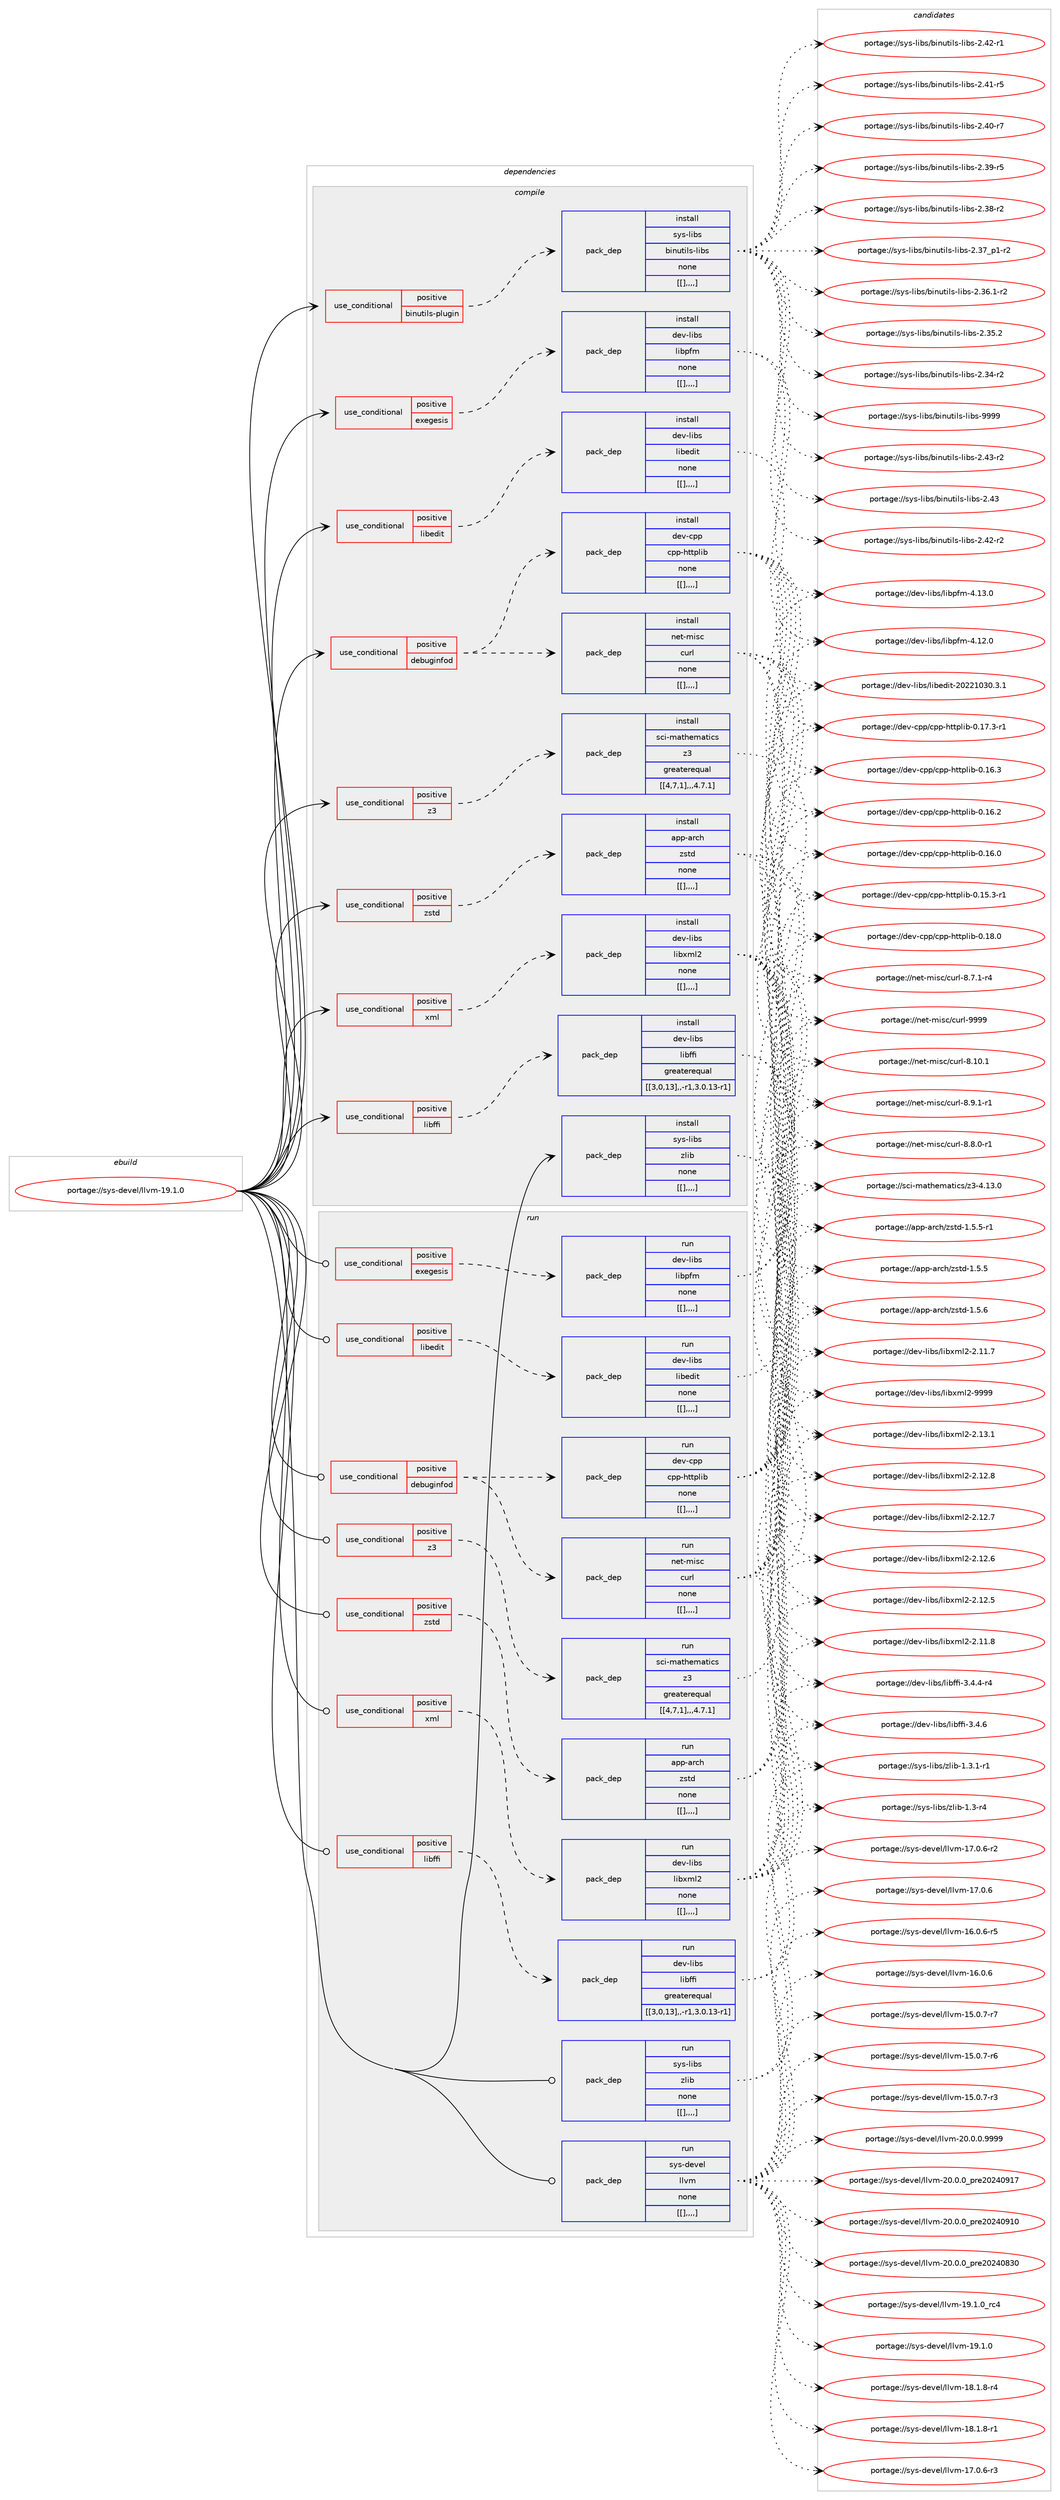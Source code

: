 digraph prolog {

# *************
# Graph options
# *************

newrank=true;
concentrate=true;
compound=true;
graph [rankdir=LR,fontname=Helvetica,fontsize=10,ranksep=1.5];#, ranksep=2.5, nodesep=0.2];
edge  [arrowhead=vee];
node  [fontname=Helvetica,fontsize=10];

# **********
# The ebuild
# **********

subgraph cluster_leftcol {
color=gray;
label=<<i>ebuild</i>>;
id [label="portage://sys-devel/llvm-19.1.0", color=red, width=4, href="../sys-devel/llvm-19.1.0.svg"];
}

# ****************
# The dependencies
# ****************

subgraph cluster_midcol {
color=gray;
label=<<i>dependencies</i>>;
subgraph cluster_compile {
fillcolor="#eeeeee";
style=filled;
label=<<i>compile</i>>;
subgraph cond120352 {
dependency447069 [label=<<TABLE BORDER="0" CELLBORDER="1" CELLSPACING="0" CELLPADDING="4"><TR><TD ROWSPAN="3" CELLPADDING="10">use_conditional</TD></TR><TR><TD>positive</TD></TR><TR><TD>binutils-plugin</TD></TR></TABLE>>, shape=none, color=red];
subgraph pack323752 {
dependency447070 [label=<<TABLE BORDER="0" CELLBORDER="1" CELLSPACING="0" CELLPADDING="4" WIDTH="220"><TR><TD ROWSPAN="6" CELLPADDING="30">pack_dep</TD></TR><TR><TD WIDTH="110">install</TD></TR><TR><TD>sys-libs</TD></TR><TR><TD>binutils-libs</TD></TR><TR><TD>none</TD></TR><TR><TD>[[],,,,]</TD></TR></TABLE>>, shape=none, color=blue];
}
dependency447069:e -> dependency447070:w [weight=20,style="dashed",arrowhead="vee"];
}
id:e -> dependency447069:w [weight=20,style="solid",arrowhead="vee"];
subgraph cond120353 {
dependency447071 [label=<<TABLE BORDER="0" CELLBORDER="1" CELLSPACING="0" CELLPADDING="4"><TR><TD ROWSPAN="3" CELLPADDING="10">use_conditional</TD></TR><TR><TD>positive</TD></TR><TR><TD>debuginfod</TD></TR></TABLE>>, shape=none, color=red];
subgraph pack323753 {
dependency447072 [label=<<TABLE BORDER="0" CELLBORDER="1" CELLSPACING="0" CELLPADDING="4" WIDTH="220"><TR><TD ROWSPAN="6" CELLPADDING="30">pack_dep</TD></TR><TR><TD WIDTH="110">install</TD></TR><TR><TD>net-misc</TD></TR><TR><TD>curl</TD></TR><TR><TD>none</TD></TR><TR><TD>[[],,,,]</TD></TR></TABLE>>, shape=none, color=blue];
}
dependency447071:e -> dependency447072:w [weight=20,style="dashed",arrowhead="vee"];
subgraph pack323754 {
dependency447073 [label=<<TABLE BORDER="0" CELLBORDER="1" CELLSPACING="0" CELLPADDING="4" WIDTH="220"><TR><TD ROWSPAN="6" CELLPADDING="30">pack_dep</TD></TR><TR><TD WIDTH="110">install</TD></TR><TR><TD>dev-cpp</TD></TR><TR><TD>cpp-httplib</TD></TR><TR><TD>none</TD></TR><TR><TD>[[],,,,]</TD></TR></TABLE>>, shape=none, color=blue];
}
dependency447071:e -> dependency447073:w [weight=20,style="dashed",arrowhead="vee"];
}
id:e -> dependency447071:w [weight=20,style="solid",arrowhead="vee"];
subgraph cond120354 {
dependency447074 [label=<<TABLE BORDER="0" CELLBORDER="1" CELLSPACING="0" CELLPADDING="4"><TR><TD ROWSPAN="3" CELLPADDING="10">use_conditional</TD></TR><TR><TD>positive</TD></TR><TR><TD>exegesis</TD></TR></TABLE>>, shape=none, color=red];
subgraph pack323755 {
dependency447075 [label=<<TABLE BORDER="0" CELLBORDER="1" CELLSPACING="0" CELLPADDING="4" WIDTH="220"><TR><TD ROWSPAN="6" CELLPADDING="30">pack_dep</TD></TR><TR><TD WIDTH="110">install</TD></TR><TR><TD>dev-libs</TD></TR><TR><TD>libpfm</TD></TR><TR><TD>none</TD></TR><TR><TD>[[],,,,]</TD></TR></TABLE>>, shape=none, color=blue];
}
dependency447074:e -> dependency447075:w [weight=20,style="dashed",arrowhead="vee"];
}
id:e -> dependency447074:w [weight=20,style="solid",arrowhead="vee"];
subgraph cond120355 {
dependency447076 [label=<<TABLE BORDER="0" CELLBORDER="1" CELLSPACING="0" CELLPADDING="4"><TR><TD ROWSPAN="3" CELLPADDING="10">use_conditional</TD></TR><TR><TD>positive</TD></TR><TR><TD>libedit</TD></TR></TABLE>>, shape=none, color=red];
subgraph pack323756 {
dependency447077 [label=<<TABLE BORDER="0" CELLBORDER="1" CELLSPACING="0" CELLPADDING="4" WIDTH="220"><TR><TD ROWSPAN="6" CELLPADDING="30">pack_dep</TD></TR><TR><TD WIDTH="110">install</TD></TR><TR><TD>dev-libs</TD></TR><TR><TD>libedit</TD></TR><TR><TD>none</TD></TR><TR><TD>[[],,,,]</TD></TR></TABLE>>, shape=none, color=blue];
}
dependency447076:e -> dependency447077:w [weight=20,style="dashed",arrowhead="vee"];
}
id:e -> dependency447076:w [weight=20,style="solid",arrowhead="vee"];
subgraph cond120356 {
dependency447078 [label=<<TABLE BORDER="0" CELLBORDER="1" CELLSPACING="0" CELLPADDING="4"><TR><TD ROWSPAN="3" CELLPADDING="10">use_conditional</TD></TR><TR><TD>positive</TD></TR><TR><TD>libffi</TD></TR></TABLE>>, shape=none, color=red];
subgraph pack323757 {
dependency447079 [label=<<TABLE BORDER="0" CELLBORDER="1" CELLSPACING="0" CELLPADDING="4" WIDTH="220"><TR><TD ROWSPAN="6" CELLPADDING="30">pack_dep</TD></TR><TR><TD WIDTH="110">install</TD></TR><TR><TD>dev-libs</TD></TR><TR><TD>libffi</TD></TR><TR><TD>greaterequal</TD></TR><TR><TD>[[3,0,13],,-r1,3.0.13-r1]</TD></TR></TABLE>>, shape=none, color=blue];
}
dependency447078:e -> dependency447079:w [weight=20,style="dashed",arrowhead="vee"];
}
id:e -> dependency447078:w [weight=20,style="solid",arrowhead="vee"];
subgraph cond120357 {
dependency447080 [label=<<TABLE BORDER="0" CELLBORDER="1" CELLSPACING="0" CELLPADDING="4"><TR><TD ROWSPAN="3" CELLPADDING="10">use_conditional</TD></TR><TR><TD>positive</TD></TR><TR><TD>xml</TD></TR></TABLE>>, shape=none, color=red];
subgraph pack323758 {
dependency447081 [label=<<TABLE BORDER="0" CELLBORDER="1" CELLSPACING="0" CELLPADDING="4" WIDTH="220"><TR><TD ROWSPAN="6" CELLPADDING="30">pack_dep</TD></TR><TR><TD WIDTH="110">install</TD></TR><TR><TD>dev-libs</TD></TR><TR><TD>libxml2</TD></TR><TR><TD>none</TD></TR><TR><TD>[[],,,,]</TD></TR></TABLE>>, shape=none, color=blue];
}
dependency447080:e -> dependency447081:w [weight=20,style="dashed",arrowhead="vee"];
}
id:e -> dependency447080:w [weight=20,style="solid",arrowhead="vee"];
subgraph cond120358 {
dependency447082 [label=<<TABLE BORDER="0" CELLBORDER="1" CELLSPACING="0" CELLPADDING="4"><TR><TD ROWSPAN="3" CELLPADDING="10">use_conditional</TD></TR><TR><TD>positive</TD></TR><TR><TD>z3</TD></TR></TABLE>>, shape=none, color=red];
subgraph pack323759 {
dependency447083 [label=<<TABLE BORDER="0" CELLBORDER="1" CELLSPACING="0" CELLPADDING="4" WIDTH="220"><TR><TD ROWSPAN="6" CELLPADDING="30">pack_dep</TD></TR><TR><TD WIDTH="110">install</TD></TR><TR><TD>sci-mathematics</TD></TR><TR><TD>z3</TD></TR><TR><TD>greaterequal</TD></TR><TR><TD>[[4,7,1],,,4.7.1]</TD></TR></TABLE>>, shape=none, color=blue];
}
dependency447082:e -> dependency447083:w [weight=20,style="dashed",arrowhead="vee"];
}
id:e -> dependency447082:w [weight=20,style="solid",arrowhead="vee"];
subgraph cond120359 {
dependency447084 [label=<<TABLE BORDER="0" CELLBORDER="1" CELLSPACING="0" CELLPADDING="4"><TR><TD ROWSPAN="3" CELLPADDING="10">use_conditional</TD></TR><TR><TD>positive</TD></TR><TR><TD>zstd</TD></TR></TABLE>>, shape=none, color=red];
subgraph pack323760 {
dependency447085 [label=<<TABLE BORDER="0" CELLBORDER="1" CELLSPACING="0" CELLPADDING="4" WIDTH="220"><TR><TD ROWSPAN="6" CELLPADDING="30">pack_dep</TD></TR><TR><TD WIDTH="110">install</TD></TR><TR><TD>app-arch</TD></TR><TR><TD>zstd</TD></TR><TR><TD>none</TD></TR><TR><TD>[[],,,,]</TD></TR></TABLE>>, shape=none, color=blue];
}
dependency447084:e -> dependency447085:w [weight=20,style="dashed",arrowhead="vee"];
}
id:e -> dependency447084:w [weight=20,style="solid",arrowhead="vee"];
subgraph pack323761 {
dependency447086 [label=<<TABLE BORDER="0" CELLBORDER="1" CELLSPACING="0" CELLPADDING="4" WIDTH="220"><TR><TD ROWSPAN="6" CELLPADDING="30">pack_dep</TD></TR><TR><TD WIDTH="110">install</TD></TR><TR><TD>sys-libs</TD></TR><TR><TD>zlib</TD></TR><TR><TD>none</TD></TR><TR><TD>[[],,,,]</TD></TR></TABLE>>, shape=none, color=blue];
}
id:e -> dependency447086:w [weight=20,style="solid",arrowhead="vee"];
}
subgraph cluster_compileandrun {
fillcolor="#eeeeee";
style=filled;
label=<<i>compile and run</i>>;
}
subgraph cluster_run {
fillcolor="#eeeeee";
style=filled;
label=<<i>run</i>>;
subgraph cond120360 {
dependency447087 [label=<<TABLE BORDER="0" CELLBORDER="1" CELLSPACING="0" CELLPADDING="4"><TR><TD ROWSPAN="3" CELLPADDING="10">use_conditional</TD></TR><TR><TD>positive</TD></TR><TR><TD>debuginfod</TD></TR></TABLE>>, shape=none, color=red];
subgraph pack323762 {
dependency447088 [label=<<TABLE BORDER="0" CELLBORDER="1" CELLSPACING="0" CELLPADDING="4" WIDTH="220"><TR><TD ROWSPAN="6" CELLPADDING="30">pack_dep</TD></TR><TR><TD WIDTH="110">run</TD></TR><TR><TD>net-misc</TD></TR><TR><TD>curl</TD></TR><TR><TD>none</TD></TR><TR><TD>[[],,,,]</TD></TR></TABLE>>, shape=none, color=blue];
}
dependency447087:e -> dependency447088:w [weight=20,style="dashed",arrowhead="vee"];
subgraph pack323763 {
dependency447089 [label=<<TABLE BORDER="0" CELLBORDER="1" CELLSPACING="0" CELLPADDING="4" WIDTH="220"><TR><TD ROWSPAN="6" CELLPADDING="30">pack_dep</TD></TR><TR><TD WIDTH="110">run</TD></TR><TR><TD>dev-cpp</TD></TR><TR><TD>cpp-httplib</TD></TR><TR><TD>none</TD></TR><TR><TD>[[],,,,]</TD></TR></TABLE>>, shape=none, color=blue];
}
dependency447087:e -> dependency447089:w [weight=20,style="dashed",arrowhead="vee"];
}
id:e -> dependency447087:w [weight=20,style="solid",arrowhead="odot"];
subgraph cond120361 {
dependency447090 [label=<<TABLE BORDER="0" CELLBORDER="1" CELLSPACING="0" CELLPADDING="4"><TR><TD ROWSPAN="3" CELLPADDING="10">use_conditional</TD></TR><TR><TD>positive</TD></TR><TR><TD>exegesis</TD></TR></TABLE>>, shape=none, color=red];
subgraph pack323764 {
dependency447091 [label=<<TABLE BORDER="0" CELLBORDER="1" CELLSPACING="0" CELLPADDING="4" WIDTH="220"><TR><TD ROWSPAN="6" CELLPADDING="30">pack_dep</TD></TR><TR><TD WIDTH="110">run</TD></TR><TR><TD>dev-libs</TD></TR><TR><TD>libpfm</TD></TR><TR><TD>none</TD></TR><TR><TD>[[],,,,]</TD></TR></TABLE>>, shape=none, color=blue];
}
dependency447090:e -> dependency447091:w [weight=20,style="dashed",arrowhead="vee"];
}
id:e -> dependency447090:w [weight=20,style="solid",arrowhead="odot"];
subgraph cond120362 {
dependency447092 [label=<<TABLE BORDER="0" CELLBORDER="1" CELLSPACING="0" CELLPADDING="4"><TR><TD ROWSPAN="3" CELLPADDING="10">use_conditional</TD></TR><TR><TD>positive</TD></TR><TR><TD>libedit</TD></TR></TABLE>>, shape=none, color=red];
subgraph pack323765 {
dependency447093 [label=<<TABLE BORDER="0" CELLBORDER="1" CELLSPACING="0" CELLPADDING="4" WIDTH="220"><TR><TD ROWSPAN="6" CELLPADDING="30">pack_dep</TD></TR><TR><TD WIDTH="110">run</TD></TR><TR><TD>dev-libs</TD></TR><TR><TD>libedit</TD></TR><TR><TD>none</TD></TR><TR><TD>[[],,,,]</TD></TR></TABLE>>, shape=none, color=blue];
}
dependency447092:e -> dependency447093:w [weight=20,style="dashed",arrowhead="vee"];
}
id:e -> dependency447092:w [weight=20,style="solid",arrowhead="odot"];
subgraph cond120363 {
dependency447094 [label=<<TABLE BORDER="0" CELLBORDER="1" CELLSPACING="0" CELLPADDING="4"><TR><TD ROWSPAN="3" CELLPADDING="10">use_conditional</TD></TR><TR><TD>positive</TD></TR><TR><TD>libffi</TD></TR></TABLE>>, shape=none, color=red];
subgraph pack323766 {
dependency447095 [label=<<TABLE BORDER="0" CELLBORDER="1" CELLSPACING="0" CELLPADDING="4" WIDTH="220"><TR><TD ROWSPAN="6" CELLPADDING="30">pack_dep</TD></TR><TR><TD WIDTH="110">run</TD></TR><TR><TD>dev-libs</TD></TR><TR><TD>libffi</TD></TR><TR><TD>greaterequal</TD></TR><TR><TD>[[3,0,13],,-r1,3.0.13-r1]</TD></TR></TABLE>>, shape=none, color=blue];
}
dependency447094:e -> dependency447095:w [weight=20,style="dashed",arrowhead="vee"];
}
id:e -> dependency447094:w [weight=20,style="solid",arrowhead="odot"];
subgraph cond120364 {
dependency447096 [label=<<TABLE BORDER="0" CELLBORDER="1" CELLSPACING="0" CELLPADDING="4"><TR><TD ROWSPAN="3" CELLPADDING="10">use_conditional</TD></TR><TR><TD>positive</TD></TR><TR><TD>xml</TD></TR></TABLE>>, shape=none, color=red];
subgraph pack323767 {
dependency447097 [label=<<TABLE BORDER="0" CELLBORDER="1" CELLSPACING="0" CELLPADDING="4" WIDTH="220"><TR><TD ROWSPAN="6" CELLPADDING="30">pack_dep</TD></TR><TR><TD WIDTH="110">run</TD></TR><TR><TD>dev-libs</TD></TR><TR><TD>libxml2</TD></TR><TR><TD>none</TD></TR><TR><TD>[[],,,,]</TD></TR></TABLE>>, shape=none, color=blue];
}
dependency447096:e -> dependency447097:w [weight=20,style="dashed",arrowhead="vee"];
}
id:e -> dependency447096:w [weight=20,style="solid",arrowhead="odot"];
subgraph cond120365 {
dependency447098 [label=<<TABLE BORDER="0" CELLBORDER="1" CELLSPACING="0" CELLPADDING="4"><TR><TD ROWSPAN="3" CELLPADDING="10">use_conditional</TD></TR><TR><TD>positive</TD></TR><TR><TD>z3</TD></TR></TABLE>>, shape=none, color=red];
subgraph pack323768 {
dependency447099 [label=<<TABLE BORDER="0" CELLBORDER="1" CELLSPACING="0" CELLPADDING="4" WIDTH="220"><TR><TD ROWSPAN="6" CELLPADDING="30">pack_dep</TD></TR><TR><TD WIDTH="110">run</TD></TR><TR><TD>sci-mathematics</TD></TR><TR><TD>z3</TD></TR><TR><TD>greaterequal</TD></TR><TR><TD>[[4,7,1],,,4.7.1]</TD></TR></TABLE>>, shape=none, color=blue];
}
dependency447098:e -> dependency447099:w [weight=20,style="dashed",arrowhead="vee"];
}
id:e -> dependency447098:w [weight=20,style="solid",arrowhead="odot"];
subgraph cond120366 {
dependency447100 [label=<<TABLE BORDER="0" CELLBORDER="1" CELLSPACING="0" CELLPADDING="4"><TR><TD ROWSPAN="3" CELLPADDING="10">use_conditional</TD></TR><TR><TD>positive</TD></TR><TR><TD>zstd</TD></TR></TABLE>>, shape=none, color=red];
subgraph pack323769 {
dependency447101 [label=<<TABLE BORDER="0" CELLBORDER="1" CELLSPACING="0" CELLPADDING="4" WIDTH="220"><TR><TD ROWSPAN="6" CELLPADDING="30">pack_dep</TD></TR><TR><TD WIDTH="110">run</TD></TR><TR><TD>app-arch</TD></TR><TR><TD>zstd</TD></TR><TR><TD>none</TD></TR><TR><TD>[[],,,,]</TD></TR></TABLE>>, shape=none, color=blue];
}
dependency447100:e -> dependency447101:w [weight=20,style="dashed",arrowhead="vee"];
}
id:e -> dependency447100:w [weight=20,style="solid",arrowhead="odot"];
subgraph pack323770 {
dependency447102 [label=<<TABLE BORDER="0" CELLBORDER="1" CELLSPACING="0" CELLPADDING="4" WIDTH="220"><TR><TD ROWSPAN="6" CELLPADDING="30">pack_dep</TD></TR><TR><TD WIDTH="110">run</TD></TR><TR><TD>sys-libs</TD></TR><TR><TD>zlib</TD></TR><TR><TD>none</TD></TR><TR><TD>[[],,,,]</TD></TR></TABLE>>, shape=none, color=blue];
}
id:e -> dependency447102:w [weight=20,style="solid",arrowhead="odot"];
subgraph pack323771 {
dependency447103 [label=<<TABLE BORDER="0" CELLBORDER="1" CELLSPACING="0" CELLPADDING="4" WIDTH="220"><TR><TD ROWSPAN="6" CELLPADDING="30">pack_dep</TD></TR><TR><TD WIDTH="110">run</TD></TR><TR><TD>sys-devel</TD></TR><TR><TD>llvm</TD></TR><TR><TD>none</TD></TR><TR><TD>[[],,,,]</TD></TR></TABLE>>, shape=none, color=blue];
}
id:e -> dependency447103:w [weight=20,style="solid",arrowhead="odot"];
}
}

# **************
# The candidates
# **************

subgraph cluster_choices {
rank=same;
color=gray;
label=<<i>candidates</i>>;

subgraph choice323752 {
color=black;
nodesep=1;
choice1151211154510810598115479810511011711610510811545108105981154557575757 [label="portage://sys-libs/binutils-libs-9999", color=red, width=4,href="../sys-libs/binutils-libs-9999.svg"];
choice11512111545108105981154798105110117116105108115451081059811545504652514511450 [label="portage://sys-libs/binutils-libs-2.43-r2", color=red, width=4,href="../sys-libs/binutils-libs-2.43-r2.svg"];
choice1151211154510810598115479810511011711610510811545108105981154550465251 [label="portage://sys-libs/binutils-libs-2.43", color=red, width=4,href="../sys-libs/binutils-libs-2.43.svg"];
choice11512111545108105981154798105110117116105108115451081059811545504652504511450 [label="portage://sys-libs/binutils-libs-2.42-r2", color=red, width=4,href="../sys-libs/binutils-libs-2.42-r2.svg"];
choice11512111545108105981154798105110117116105108115451081059811545504652504511449 [label="portage://sys-libs/binutils-libs-2.42-r1", color=red, width=4,href="../sys-libs/binutils-libs-2.42-r1.svg"];
choice11512111545108105981154798105110117116105108115451081059811545504652494511453 [label="portage://sys-libs/binutils-libs-2.41-r5", color=red, width=4,href="../sys-libs/binutils-libs-2.41-r5.svg"];
choice11512111545108105981154798105110117116105108115451081059811545504652484511455 [label="portage://sys-libs/binutils-libs-2.40-r7", color=red, width=4,href="../sys-libs/binutils-libs-2.40-r7.svg"];
choice11512111545108105981154798105110117116105108115451081059811545504651574511453 [label="portage://sys-libs/binutils-libs-2.39-r5", color=red, width=4,href="../sys-libs/binutils-libs-2.39-r5.svg"];
choice11512111545108105981154798105110117116105108115451081059811545504651564511450 [label="portage://sys-libs/binutils-libs-2.38-r2", color=red, width=4,href="../sys-libs/binutils-libs-2.38-r2.svg"];
choice115121115451081059811547981051101171161051081154510810598115455046515595112494511450 [label="portage://sys-libs/binutils-libs-2.37_p1-r2", color=red, width=4,href="../sys-libs/binutils-libs-2.37_p1-r2.svg"];
choice115121115451081059811547981051101171161051081154510810598115455046515446494511450 [label="portage://sys-libs/binutils-libs-2.36.1-r2", color=red, width=4,href="../sys-libs/binutils-libs-2.36.1-r2.svg"];
choice11512111545108105981154798105110117116105108115451081059811545504651534650 [label="portage://sys-libs/binutils-libs-2.35.2", color=red, width=4,href="../sys-libs/binutils-libs-2.35.2.svg"];
choice11512111545108105981154798105110117116105108115451081059811545504651524511450 [label="portage://sys-libs/binutils-libs-2.34-r2", color=red, width=4,href="../sys-libs/binutils-libs-2.34-r2.svg"];
dependency447070:e -> choice1151211154510810598115479810511011711610510811545108105981154557575757:w [style=dotted,weight="100"];
dependency447070:e -> choice11512111545108105981154798105110117116105108115451081059811545504652514511450:w [style=dotted,weight="100"];
dependency447070:e -> choice1151211154510810598115479810511011711610510811545108105981154550465251:w [style=dotted,weight="100"];
dependency447070:e -> choice11512111545108105981154798105110117116105108115451081059811545504652504511450:w [style=dotted,weight="100"];
dependency447070:e -> choice11512111545108105981154798105110117116105108115451081059811545504652504511449:w [style=dotted,weight="100"];
dependency447070:e -> choice11512111545108105981154798105110117116105108115451081059811545504652494511453:w [style=dotted,weight="100"];
dependency447070:e -> choice11512111545108105981154798105110117116105108115451081059811545504652484511455:w [style=dotted,weight="100"];
dependency447070:e -> choice11512111545108105981154798105110117116105108115451081059811545504651574511453:w [style=dotted,weight="100"];
dependency447070:e -> choice11512111545108105981154798105110117116105108115451081059811545504651564511450:w [style=dotted,weight="100"];
dependency447070:e -> choice115121115451081059811547981051101171161051081154510810598115455046515595112494511450:w [style=dotted,weight="100"];
dependency447070:e -> choice115121115451081059811547981051101171161051081154510810598115455046515446494511450:w [style=dotted,weight="100"];
dependency447070:e -> choice11512111545108105981154798105110117116105108115451081059811545504651534650:w [style=dotted,weight="100"];
dependency447070:e -> choice11512111545108105981154798105110117116105108115451081059811545504651524511450:w [style=dotted,weight="100"];
}
subgraph choice323753 {
color=black;
nodesep=1;
choice110101116451091051159947991171141084557575757 [label="portage://net-misc/curl-9999", color=red, width=4,href="../net-misc/curl-9999.svg"];
choice1101011164510910511599479911711410845564649484649 [label="portage://net-misc/curl-8.10.1", color=red, width=4,href="../net-misc/curl-8.10.1.svg"];
choice110101116451091051159947991171141084556465746494511449 [label="portage://net-misc/curl-8.9.1-r1", color=red, width=4,href="../net-misc/curl-8.9.1-r1.svg"];
choice110101116451091051159947991171141084556465646484511449 [label="portage://net-misc/curl-8.8.0-r1", color=red, width=4,href="../net-misc/curl-8.8.0-r1.svg"];
choice110101116451091051159947991171141084556465546494511452 [label="portage://net-misc/curl-8.7.1-r4", color=red, width=4,href="../net-misc/curl-8.7.1-r4.svg"];
dependency447072:e -> choice110101116451091051159947991171141084557575757:w [style=dotted,weight="100"];
dependency447072:e -> choice1101011164510910511599479911711410845564649484649:w [style=dotted,weight="100"];
dependency447072:e -> choice110101116451091051159947991171141084556465746494511449:w [style=dotted,weight="100"];
dependency447072:e -> choice110101116451091051159947991171141084556465646484511449:w [style=dotted,weight="100"];
dependency447072:e -> choice110101116451091051159947991171141084556465546494511452:w [style=dotted,weight="100"];
}
subgraph choice323754 {
color=black;
nodesep=1;
choice10010111845991121124799112112451041161161121081059845484649564648 [label="portage://dev-cpp/cpp-httplib-0.18.0", color=red, width=4,href="../dev-cpp/cpp-httplib-0.18.0.svg"];
choice100101118459911211247991121124510411611611210810598454846495546514511449 [label="portage://dev-cpp/cpp-httplib-0.17.3-r1", color=red, width=4,href="../dev-cpp/cpp-httplib-0.17.3-r1.svg"];
choice10010111845991121124799112112451041161161121081059845484649544651 [label="portage://dev-cpp/cpp-httplib-0.16.3", color=red, width=4,href="../dev-cpp/cpp-httplib-0.16.3.svg"];
choice10010111845991121124799112112451041161161121081059845484649544650 [label="portage://dev-cpp/cpp-httplib-0.16.2", color=red, width=4,href="../dev-cpp/cpp-httplib-0.16.2.svg"];
choice10010111845991121124799112112451041161161121081059845484649544648 [label="portage://dev-cpp/cpp-httplib-0.16.0", color=red, width=4,href="../dev-cpp/cpp-httplib-0.16.0.svg"];
choice100101118459911211247991121124510411611611210810598454846495346514511449 [label="portage://dev-cpp/cpp-httplib-0.15.3-r1", color=red, width=4,href="../dev-cpp/cpp-httplib-0.15.3-r1.svg"];
dependency447073:e -> choice10010111845991121124799112112451041161161121081059845484649564648:w [style=dotted,weight="100"];
dependency447073:e -> choice100101118459911211247991121124510411611611210810598454846495546514511449:w [style=dotted,weight="100"];
dependency447073:e -> choice10010111845991121124799112112451041161161121081059845484649544651:w [style=dotted,weight="100"];
dependency447073:e -> choice10010111845991121124799112112451041161161121081059845484649544650:w [style=dotted,weight="100"];
dependency447073:e -> choice10010111845991121124799112112451041161161121081059845484649544648:w [style=dotted,weight="100"];
dependency447073:e -> choice100101118459911211247991121124510411611611210810598454846495346514511449:w [style=dotted,weight="100"];
}
subgraph choice323755 {
color=black;
nodesep=1;
choice1001011184510810598115471081059811210210945524649514648 [label="portage://dev-libs/libpfm-4.13.0", color=red, width=4,href="../dev-libs/libpfm-4.13.0.svg"];
choice1001011184510810598115471081059811210210945524649504648 [label="portage://dev-libs/libpfm-4.12.0", color=red, width=4,href="../dev-libs/libpfm-4.12.0.svg"];
dependency447075:e -> choice1001011184510810598115471081059811210210945524649514648:w [style=dotted,weight="100"];
dependency447075:e -> choice1001011184510810598115471081059811210210945524649504648:w [style=dotted,weight="100"];
}
subgraph choice323756 {
color=black;
nodesep=1;
choice1001011184510810598115471081059810110010511645504850504948514846514649 [label="portage://dev-libs/libedit-20221030.3.1", color=red, width=4,href="../dev-libs/libedit-20221030.3.1.svg"];
dependency447077:e -> choice1001011184510810598115471081059810110010511645504850504948514846514649:w [style=dotted,weight="100"];
}
subgraph choice323757 {
color=black;
nodesep=1;
choice10010111845108105981154710810598102102105455146524654 [label="portage://dev-libs/libffi-3.4.6", color=red, width=4,href="../dev-libs/libffi-3.4.6.svg"];
choice100101118451081059811547108105981021021054551465246524511452 [label="portage://dev-libs/libffi-3.4.4-r4", color=red, width=4,href="../dev-libs/libffi-3.4.4-r4.svg"];
dependency447079:e -> choice10010111845108105981154710810598102102105455146524654:w [style=dotted,weight="100"];
dependency447079:e -> choice100101118451081059811547108105981021021054551465246524511452:w [style=dotted,weight="100"];
}
subgraph choice323758 {
color=black;
nodesep=1;
choice10010111845108105981154710810598120109108504557575757 [label="portage://dev-libs/libxml2-9999", color=red, width=4,href="../dev-libs/libxml2-9999.svg"];
choice100101118451081059811547108105981201091085045504649514649 [label="portage://dev-libs/libxml2-2.13.1", color=red, width=4,href="../dev-libs/libxml2-2.13.1.svg"];
choice100101118451081059811547108105981201091085045504649504656 [label="portage://dev-libs/libxml2-2.12.8", color=red, width=4,href="../dev-libs/libxml2-2.12.8.svg"];
choice100101118451081059811547108105981201091085045504649504655 [label="portage://dev-libs/libxml2-2.12.7", color=red, width=4,href="../dev-libs/libxml2-2.12.7.svg"];
choice100101118451081059811547108105981201091085045504649504654 [label="portage://dev-libs/libxml2-2.12.6", color=red, width=4,href="../dev-libs/libxml2-2.12.6.svg"];
choice100101118451081059811547108105981201091085045504649504653 [label="portage://dev-libs/libxml2-2.12.5", color=red, width=4,href="../dev-libs/libxml2-2.12.5.svg"];
choice100101118451081059811547108105981201091085045504649494656 [label="portage://dev-libs/libxml2-2.11.8", color=red, width=4,href="../dev-libs/libxml2-2.11.8.svg"];
choice100101118451081059811547108105981201091085045504649494655 [label="portage://dev-libs/libxml2-2.11.7", color=red, width=4,href="../dev-libs/libxml2-2.11.7.svg"];
dependency447081:e -> choice10010111845108105981154710810598120109108504557575757:w [style=dotted,weight="100"];
dependency447081:e -> choice100101118451081059811547108105981201091085045504649514649:w [style=dotted,weight="100"];
dependency447081:e -> choice100101118451081059811547108105981201091085045504649504656:w [style=dotted,weight="100"];
dependency447081:e -> choice100101118451081059811547108105981201091085045504649504655:w [style=dotted,weight="100"];
dependency447081:e -> choice100101118451081059811547108105981201091085045504649504654:w [style=dotted,weight="100"];
dependency447081:e -> choice100101118451081059811547108105981201091085045504649504653:w [style=dotted,weight="100"];
dependency447081:e -> choice100101118451081059811547108105981201091085045504649494656:w [style=dotted,weight="100"];
dependency447081:e -> choice100101118451081059811547108105981201091085045504649494655:w [style=dotted,weight="100"];
}
subgraph choice323759 {
color=black;
nodesep=1;
choice1159910545109971161041011099711610599115471225145524649514648 [label="portage://sci-mathematics/z3-4.13.0", color=red, width=4,href="../sci-mathematics/z3-4.13.0.svg"];
dependency447083:e -> choice1159910545109971161041011099711610599115471225145524649514648:w [style=dotted,weight="100"];
}
subgraph choice323760 {
color=black;
nodesep=1;
choice9711211245971149910447122115116100454946534654 [label="portage://app-arch/zstd-1.5.6", color=red, width=4,href="../app-arch/zstd-1.5.6.svg"];
choice97112112459711499104471221151161004549465346534511449 [label="portage://app-arch/zstd-1.5.5-r1", color=red, width=4,href="../app-arch/zstd-1.5.5-r1.svg"];
choice9711211245971149910447122115116100454946534653 [label="portage://app-arch/zstd-1.5.5", color=red, width=4,href="../app-arch/zstd-1.5.5.svg"];
dependency447085:e -> choice9711211245971149910447122115116100454946534654:w [style=dotted,weight="100"];
dependency447085:e -> choice97112112459711499104471221151161004549465346534511449:w [style=dotted,weight="100"];
dependency447085:e -> choice9711211245971149910447122115116100454946534653:w [style=dotted,weight="100"];
}
subgraph choice323761 {
color=black;
nodesep=1;
choice115121115451081059811547122108105984549465146494511449 [label="portage://sys-libs/zlib-1.3.1-r1", color=red, width=4,href="../sys-libs/zlib-1.3.1-r1.svg"];
choice11512111545108105981154712210810598454946514511452 [label="portage://sys-libs/zlib-1.3-r4", color=red, width=4,href="../sys-libs/zlib-1.3-r4.svg"];
dependency447086:e -> choice115121115451081059811547122108105984549465146494511449:w [style=dotted,weight="100"];
dependency447086:e -> choice11512111545108105981154712210810598454946514511452:w [style=dotted,weight="100"];
}
subgraph choice323762 {
color=black;
nodesep=1;
choice110101116451091051159947991171141084557575757 [label="portage://net-misc/curl-9999", color=red, width=4,href="../net-misc/curl-9999.svg"];
choice1101011164510910511599479911711410845564649484649 [label="portage://net-misc/curl-8.10.1", color=red, width=4,href="../net-misc/curl-8.10.1.svg"];
choice110101116451091051159947991171141084556465746494511449 [label="portage://net-misc/curl-8.9.1-r1", color=red, width=4,href="../net-misc/curl-8.9.1-r1.svg"];
choice110101116451091051159947991171141084556465646484511449 [label="portage://net-misc/curl-8.8.0-r1", color=red, width=4,href="../net-misc/curl-8.8.0-r1.svg"];
choice110101116451091051159947991171141084556465546494511452 [label="portage://net-misc/curl-8.7.1-r4", color=red, width=4,href="../net-misc/curl-8.7.1-r4.svg"];
dependency447088:e -> choice110101116451091051159947991171141084557575757:w [style=dotted,weight="100"];
dependency447088:e -> choice1101011164510910511599479911711410845564649484649:w [style=dotted,weight="100"];
dependency447088:e -> choice110101116451091051159947991171141084556465746494511449:w [style=dotted,weight="100"];
dependency447088:e -> choice110101116451091051159947991171141084556465646484511449:w [style=dotted,weight="100"];
dependency447088:e -> choice110101116451091051159947991171141084556465546494511452:w [style=dotted,weight="100"];
}
subgraph choice323763 {
color=black;
nodesep=1;
choice10010111845991121124799112112451041161161121081059845484649564648 [label="portage://dev-cpp/cpp-httplib-0.18.0", color=red, width=4,href="../dev-cpp/cpp-httplib-0.18.0.svg"];
choice100101118459911211247991121124510411611611210810598454846495546514511449 [label="portage://dev-cpp/cpp-httplib-0.17.3-r1", color=red, width=4,href="../dev-cpp/cpp-httplib-0.17.3-r1.svg"];
choice10010111845991121124799112112451041161161121081059845484649544651 [label="portage://dev-cpp/cpp-httplib-0.16.3", color=red, width=4,href="../dev-cpp/cpp-httplib-0.16.3.svg"];
choice10010111845991121124799112112451041161161121081059845484649544650 [label="portage://dev-cpp/cpp-httplib-0.16.2", color=red, width=4,href="../dev-cpp/cpp-httplib-0.16.2.svg"];
choice10010111845991121124799112112451041161161121081059845484649544648 [label="portage://dev-cpp/cpp-httplib-0.16.0", color=red, width=4,href="../dev-cpp/cpp-httplib-0.16.0.svg"];
choice100101118459911211247991121124510411611611210810598454846495346514511449 [label="portage://dev-cpp/cpp-httplib-0.15.3-r1", color=red, width=4,href="../dev-cpp/cpp-httplib-0.15.3-r1.svg"];
dependency447089:e -> choice10010111845991121124799112112451041161161121081059845484649564648:w [style=dotted,weight="100"];
dependency447089:e -> choice100101118459911211247991121124510411611611210810598454846495546514511449:w [style=dotted,weight="100"];
dependency447089:e -> choice10010111845991121124799112112451041161161121081059845484649544651:w [style=dotted,weight="100"];
dependency447089:e -> choice10010111845991121124799112112451041161161121081059845484649544650:w [style=dotted,weight="100"];
dependency447089:e -> choice10010111845991121124799112112451041161161121081059845484649544648:w [style=dotted,weight="100"];
dependency447089:e -> choice100101118459911211247991121124510411611611210810598454846495346514511449:w [style=dotted,weight="100"];
}
subgraph choice323764 {
color=black;
nodesep=1;
choice1001011184510810598115471081059811210210945524649514648 [label="portage://dev-libs/libpfm-4.13.0", color=red, width=4,href="../dev-libs/libpfm-4.13.0.svg"];
choice1001011184510810598115471081059811210210945524649504648 [label="portage://dev-libs/libpfm-4.12.0", color=red, width=4,href="../dev-libs/libpfm-4.12.0.svg"];
dependency447091:e -> choice1001011184510810598115471081059811210210945524649514648:w [style=dotted,weight="100"];
dependency447091:e -> choice1001011184510810598115471081059811210210945524649504648:w [style=dotted,weight="100"];
}
subgraph choice323765 {
color=black;
nodesep=1;
choice1001011184510810598115471081059810110010511645504850504948514846514649 [label="portage://dev-libs/libedit-20221030.3.1", color=red, width=4,href="../dev-libs/libedit-20221030.3.1.svg"];
dependency447093:e -> choice1001011184510810598115471081059810110010511645504850504948514846514649:w [style=dotted,weight="100"];
}
subgraph choice323766 {
color=black;
nodesep=1;
choice10010111845108105981154710810598102102105455146524654 [label="portage://dev-libs/libffi-3.4.6", color=red, width=4,href="../dev-libs/libffi-3.4.6.svg"];
choice100101118451081059811547108105981021021054551465246524511452 [label="portage://dev-libs/libffi-3.4.4-r4", color=red, width=4,href="../dev-libs/libffi-3.4.4-r4.svg"];
dependency447095:e -> choice10010111845108105981154710810598102102105455146524654:w [style=dotted,weight="100"];
dependency447095:e -> choice100101118451081059811547108105981021021054551465246524511452:w [style=dotted,weight="100"];
}
subgraph choice323767 {
color=black;
nodesep=1;
choice10010111845108105981154710810598120109108504557575757 [label="portage://dev-libs/libxml2-9999", color=red, width=4,href="../dev-libs/libxml2-9999.svg"];
choice100101118451081059811547108105981201091085045504649514649 [label="portage://dev-libs/libxml2-2.13.1", color=red, width=4,href="../dev-libs/libxml2-2.13.1.svg"];
choice100101118451081059811547108105981201091085045504649504656 [label="portage://dev-libs/libxml2-2.12.8", color=red, width=4,href="../dev-libs/libxml2-2.12.8.svg"];
choice100101118451081059811547108105981201091085045504649504655 [label="portage://dev-libs/libxml2-2.12.7", color=red, width=4,href="../dev-libs/libxml2-2.12.7.svg"];
choice100101118451081059811547108105981201091085045504649504654 [label="portage://dev-libs/libxml2-2.12.6", color=red, width=4,href="../dev-libs/libxml2-2.12.6.svg"];
choice100101118451081059811547108105981201091085045504649504653 [label="portage://dev-libs/libxml2-2.12.5", color=red, width=4,href="../dev-libs/libxml2-2.12.5.svg"];
choice100101118451081059811547108105981201091085045504649494656 [label="portage://dev-libs/libxml2-2.11.8", color=red, width=4,href="../dev-libs/libxml2-2.11.8.svg"];
choice100101118451081059811547108105981201091085045504649494655 [label="portage://dev-libs/libxml2-2.11.7", color=red, width=4,href="../dev-libs/libxml2-2.11.7.svg"];
dependency447097:e -> choice10010111845108105981154710810598120109108504557575757:w [style=dotted,weight="100"];
dependency447097:e -> choice100101118451081059811547108105981201091085045504649514649:w [style=dotted,weight="100"];
dependency447097:e -> choice100101118451081059811547108105981201091085045504649504656:w [style=dotted,weight="100"];
dependency447097:e -> choice100101118451081059811547108105981201091085045504649504655:w [style=dotted,weight="100"];
dependency447097:e -> choice100101118451081059811547108105981201091085045504649504654:w [style=dotted,weight="100"];
dependency447097:e -> choice100101118451081059811547108105981201091085045504649504653:w [style=dotted,weight="100"];
dependency447097:e -> choice100101118451081059811547108105981201091085045504649494656:w [style=dotted,weight="100"];
dependency447097:e -> choice100101118451081059811547108105981201091085045504649494655:w [style=dotted,weight="100"];
}
subgraph choice323768 {
color=black;
nodesep=1;
choice1159910545109971161041011099711610599115471225145524649514648 [label="portage://sci-mathematics/z3-4.13.0", color=red, width=4,href="../sci-mathematics/z3-4.13.0.svg"];
dependency447099:e -> choice1159910545109971161041011099711610599115471225145524649514648:w [style=dotted,weight="100"];
}
subgraph choice323769 {
color=black;
nodesep=1;
choice9711211245971149910447122115116100454946534654 [label="portage://app-arch/zstd-1.5.6", color=red, width=4,href="../app-arch/zstd-1.5.6.svg"];
choice97112112459711499104471221151161004549465346534511449 [label="portage://app-arch/zstd-1.5.5-r1", color=red, width=4,href="../app-arch/zstd-1.5.5-r1.svg"];
choice9711211245971149910447122115116100454946534653 [label="portage://app-arch/zstd-1.5.5", color=red, width=4,href="../app-arch/zstd-1.5.5.svg"];
dependency447101:e -> choice9711211245971149910447122115116100454946534654:w [style=dotted,weight="100"];
dependency447101:e -> choice97112112459711499104471221151161004549465346534511449:w [style=dotted,weight="100"];
dependency447101:e -> choice9711211245971149910447122115116100454946534653:w [style=dotted,weight="100"];
}
subgraph choice323770 {
color=black;
nodesep=1;
choice115121115451081059811547122108105984549465146494511449 [label="portage://sys-libs/zlib-1.3.1-r1", color=red, width=4,href="../sys-libs/zlib-1.3.1-r1.svg"];
choice11512111545108105981154712210810598454946514511452 [label="portage://sys-libs/zlib-1.3-r4", color=red, width=4,href="../sys-libs/zlib-1.3-r4.svg"];
dependency447102:e -> choice115121115451081059811547122108105984549465146494511449:w [style=dotted,weight="100"];
dependency447102:e -> choice11512111545108105981154712210810598454946514511452:w [style=dotted,weight="100"];
}
subgraph choice323771 {
color=black;
nodesep=1;
choice1151211154510010111810110847108108118109455048464846484657575757 [label="portage://sys-devel/llvm-20.0.0.9999", color=red, width=4,href="../sys-devel/llvm-20.0.0.9999.svg"];
choice115121115451001011181011084710810811810945504846484648951121141015048505248574955 [label="portage://sys-devel/llvm-20.0.0_pre20240917", color=red, width=4,href="../sys-devel/llvm-20.0.0_pre20240917.svg"];
choice115121115451001011181011084710810811810945504846484648951121141015048505248574948 [label="portage://sys-devel/llvm-20.0.0_pre20240910", color=red, width=4,href="../sys-devel/llvm-20.0.0_pre20240910.svg"];
choice115121115451001011181011084710810811810945504846484648951121141015048505248565148 [label="portage://sys-devel/llvm-20.0.0_pre20240830", color=red, width=4,href="../sys-devel/llvm-20.0.0_pre20240830.svg"];
choice115121115451001011181011084710810811810945495746494648951149952 [label="portage://sys-devel/llvm-19.1.0_rc4", color=red, width=4,href="../sys-devel/llvm-19.1.0_rc4.svg"];
choice115121115451001011181011084710810811810945495746494648 [label="portage://sys-devel/llvm-19.1.0", color=red, width=4,href="../sys-devel/llvm-19.1.0.svg"];
choice1151211154510010111810110847108108118109454956464946564511452 [label="portage://sys-devel/llvm-18.1.8-r4", color=red, width=4,href="../sys-devel/llvm-18.1.8-r4.svg"];
choice1151211154510010111810110847108108118109454956464946564511449 [label="portage://sys-devel/llvm-18.1.8-r1", color=red, width=4,href="../sys-devel/llvm-18.1.8-r1.svg"];
choice1151211154510010111810110847108108118109454955464846544511451 [label="portage://sys-devel/llvm-17.0.6-r3", color=red, width=4,href="../sys-devel/llvm-17.0.6-r3.svg"];
choice1151211154510010111810110847108108118109454955464846544511450 [label="portage://sys-devel/llvm-17.0.6-r2", color=red, width=4,href="../sys-devel/llvm-17.0.6-r2.svg"];
choice115121115451001011181011084710810811810945495546484654 [label="portage://sys-devel/llvm-17.0.6", color=red, width=4,href="../sys-devel/llvm-17.0.6.svg"];
choice1151211154510010111810110847108108118109454954464846544511453 [label="portage://sys-devel/llvm-16.0.6-r5", color=red, width=4,href="../sys-devel/llvm-16.0.6-r5.svg"];
choice115121115451001011181011084710810811810945495446484654 [label="portage://sys-devel/llvm-16.0.6", color=red, width=4,href="../sys-devel/llvm-16.0.6.svg"];
choice1151211154510010111810110847108108118109454953464846554511455 [label="portage://sys-devel/llvm-15.0.7-r7", color=red, width=4,href="../sys-devel/llvm-15.0.7-r7.svg"];
choice1151211154510010111810110847108108118109454953464846554511454 [label="portage://sys-devel/llvm-15.0.7-r6", color=red, width=4,href="../sys-devel/llvm-15.0.7-r6.svg"];
choice1151211154510010111810110847108108118109454953464846554511451 [label="portage://sys-devel/llvm-15.0.7-r3", color=red, width=4,href="../sys-devel/llvm-15.0.7-r3.svg"];
dependency447103:e -> choice1151211154510010111810110847108108118109455048464846484657575757:w [style=dotted,weight="100"];
dependency447103:e -> choice115121115451001011181011084710810811810945504846484648951121141015048505248574955:w [style=dotted,weight="100"];
dependency447103:e -> choice115121115451001011181011084710810811810945504846484648951121141015048505248574948:w [style=dotted,weight="100"];
dependency447103:e -> choice115121115451001011181011084710810811810945504846484648951121141015048505248565148:w [style=dotted,weight="100"];
dependency447103:e -> choice115121115451001011181011084710810811810945495746494648951149952:w [style=dotted,weight="100"];
dependency447103:e -> choice115121115451001011181011084710810811810945495746494648:w [style=dotted,weight="100"];
dependency447103:e -> choice1151211154510010111810110847108108118109454956464946564511452:w [style=dotted,weight="100"];
dependency447103:e -> choice1151211154510010111810110847108108118109454956464946564511449:w [style=dotted,weight="100"];
dependency447103:e -> choice1151211154510010111810110847108108118109454955464846544511451:w [style=dotted,weight="100"];
dependency447103:e -> choice1151211154510010111810110847108108118109454955464846544511450:w [style=dotted,weight="100"];
dependency447103:e -> choice115121115451001011181011084710810811810945495546484654:w [style=dotted,weight="100"];
dependency447103:e -> choice1151211154510010111810110847108108118109454954464846544511453:w [style=dotted,weight="100"];
dependency447103:e -> choice115121115451001011181011084710810811810945495446484654:w [style=dotted,weight="100"];
dependency447103:e -> choice1151211154510010111810110847108108118109454953464846554511455:w [style=dotted,weight="100"];
dependency447103:e -> choice1151211154510010111810110847108108118109454953464846554511454:w [style=dotted,weight="100"];
dependency447103:e -> choice1151211154510010111810110847108108118109454953464846554511451:w [style=dotted,weight="100"];
}
}

}
